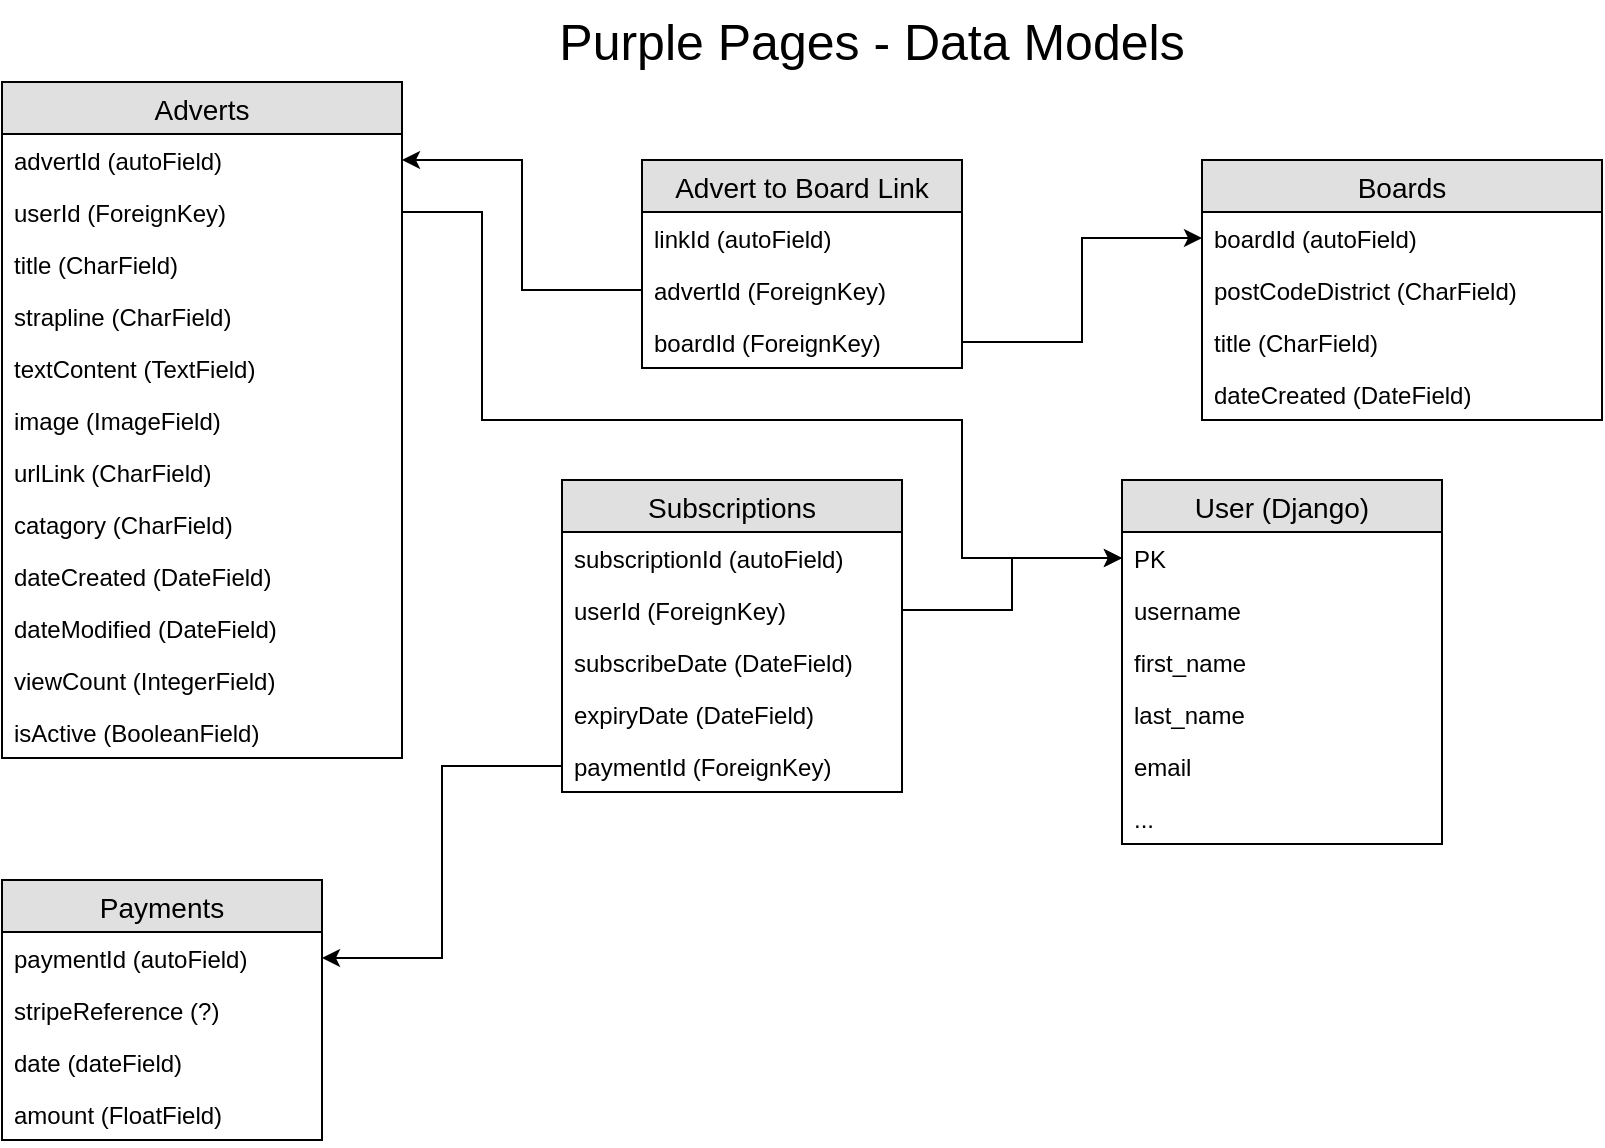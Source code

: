 <mxfile version="12.1.0" type="device" pages="1"><diagram name="Page-1" id="9f46799a-70d6-7492-0946-bef42562c5a5"><mxGraphModel dx="1408" dy="699" grid="1" gridSize="10" guides="1" tooltips="1" connect="1" arrows="1" fold="1" page="1" pageScale="1" pageWidth="1100" pageHeight="850" background="#ffffff" math="0" shadow="0"><root><mxCell id="0"/><mxCell id="1" parent="0"/><mxCell id="x0FNNcSRLUAwTUwbXs7Y-1" value="Purple Pages - Data Models" style="text;html=1;strokeColor=none;fillColor=none;align=center;verticalAlign=middle;whiteSpace=wrap;rounded=0;fontSize=25;" parent="1" vertex="1"><mxGeometry x="240" y="40" width="630" height="40" as="geometry"/></mxCell><mxCell id="x0FNNcSRLUAwTUwbXs7Y-2" value="Adverts" style="swimlane;fontStyle=0;childLayout=stackLayout;horizontal=1;startSize=26;fillColor=#e0e0e0;horizontalStack=0;resizeParent=1;resizeParentMax=0;resizeLast=0;collapsible=1;marginBottom=0;swimlaneFillColor=#ffffff;align=center;fontSize=14;" parent="1" vertex="1"><mxGeometry x="120" y="81" width="200" height="338" as="geometry"/></mxCell><mxCell id="x0FNNcSRLUAwTUwbXs7Y-27" value="advertId (autoField)" style="text;strokeColor=none;fillColor=none;spacingLeft=4;spacingRight=4;overflow=hidden;rotatable=0;points=[[0,0.5],[1,0.5]];portConstraint=eastwest;fontSize=12;" parent="x0FNNcSRLUAwTUwbXs7Y-2" vertex="1"><mxGeometry y="26" width="200" height="26" as="geometry"/></mxCell><mxCell id="x0FNNcSRLUAwTUwbXs7Y-28" value="userId (ForeignKey)" style="text;strokeColor=none;fillColor=none;spacingLeft=4;spacingRight=4;overflow=hidden;rotatable=0;points=[[0,0.5],[1,0.5]];portConstraint=eastwest;fontSize=12;" parent="x0FNNcSRLUAwTUwbXs7Y-2" vertex="1"><mxGeometry y="52" width="200" height="26" as="geometry"/></mxCell><mxCell id="x0FNNcSRLUAwTUwbXs7Y-29" value="title (CharField)" style="text;strokeColor=none;fillColor=none;spacingLeft=4;spacingRight=4;overflow=hidden;rotatable=0;points=[[0,0.5],[1,0.5]];portConstraint=eastwest;fontSize=12;" parent="x0FNNcSRLUAwTUwbXs7Y-2" vertex="1"><mxGeometry y="78" width="200" height="26" as="geometry"/></mxCell><mxCell id="x0FNNcSRLUAwTUwbXs7Y-30" value="strapline (CharField)" style="text;strokeColor=none;fillColor=none;spacingLeft=4;spacingRight=4;overflow=hidden;rotatable=0;points=[[0,0.5],[1,0.5]];portConstraint=eastwest;fontSize=12;" parent="x0FNNcSRLUAwTUwbXs7Y-2" vertex="1"><mxGeometry y="104" width="200" height="26" as="geometry"/></mxCell><mxCell id="x0FNNcSRLUAwTUwbXs7Y-31" value="textContent (TextField)" style="text;strokeColor=none;fillColor=none;spacingLeft=4;spacingRight=4;overflow=hidden;rotatable=0;points=[[0,0.5],[1,0.5]];portConstraint=eastwest;fontSize=12;" parent="x0FNNcSRLUAwTUwbXs7Y-2" vertex="1"><mxGeometry y="130" width="200" height="26" as="geometry"/></mxCell><mxCell id="x0FNNcSRLUAwTUwbXs7Y-32" value="image (ImageField)" style="text;strokeColor=none;fillColor=none;spacingLeft=4;spacingRight=4;overflow=hidden;rotatable=0;points=[[0,0.5],[1,0.5]];portConstraint=eastwest;fontSize=12;" parent="x0FNNcSRLUAwTUwbXs7Y-2" vertex="1"><mxGeometry y="156" width="200" height="26" as="geometry"/></mxCell><mxCell id="rTUUkc1Aizq4u08--pQl-1" value="urlLink (CharField)" style="text;strokeColor=none;fillColor=none;spacingLeft=4;spacingRight=4;overflow=hidden;rotatable=0;points=[[0,0.5],[1,0.5]];portConstraint=eastwest;fontSize=12;" vertex="1" parent="x0FNNcSRLUAwTUwbXs7Y-2"><mxGeometry y="182" width="200" height="26" as="geometry"/></mxCell><mxCell id="x0FNNcSRLUAwTUwbXs7Y-76" value="catagory (CharField)" style="text;strokeColor=none;fillColor=none;spacingLeft=4;spacingRight=4;overflow=hidden;rotatable=0;points=[[0,0.5],[1,0.5]];portConstraint=eastwest;fontSize=12;" parent="x0FNNcSRLUAwTUwbXs7Y-2" vertex="1"><mxGeometry y="208" width="200" height="26" as="geometry"/></mxCell><mxCell id="x0FNNcSRLUAwTUwbXs7Y-33" value="dateCreated (DateField)" style="text;strokeColor=none;fillColor=none;spacingLeft=4;spacingRight=4;overflow=hidden;rotatable=0;points=[[0,0.5],[1,0.5]];portConstraint=eastwest;fontSize=12;" parent="x0FNNcSRLUAwTUwbXs7Y-2" vertex="1"><mxGeometry y="234" width="200" height="26" as="geometry"/></mxCell><mxCell id="x0FNNcSRLUAwTUwbXs7Y-34" value="dateModified (DateField)" style="text;strokeColor=none;fillColor=none;spacingLeft=4;spacingRight=4;overflow=hidden;rotatable=0;points=[[0,0.5],[1,0.5]];portConstraint=eastwest;fontSize=12;" parent="x0FNNcSRLUAwTUwbXs7Y-2" vertex="1"><mxGeometry y="260" width="200" height="26" as="geometry"/></mxCell><mxCell id="x0FNNcSRLUAwTUwbXs7Y-35" value="viewCount (IntegerField)" style="text;strokeColor=none;fillColor=none;spacingLeft=4;spacingRight=4;overflow=hidden;rotatable=0;points=[[0,0.5],[1,0.5]];portConstraint=eastwest;fontSize=12;" parent="x0FNNcSRLUAwTUwbXs7Y-2" vertex="1"><mxGeometry y="286" width="200" height="26" as="geometry"/></mxCell><mxCell id="x0FNNcSRLUAwTUwbXs7Y-36" value="isActive (BooleanField)" style="text;strokeColor=none;fillColor=none;spacingLeft=4;spacingRight=4;overflow=hidden;rotatable=0;points=[[0,0.5],[1,0.5]];portConstraint=eastwest;fontSize=12;" parent="x0FNNcSRLUAwTUwbXs7Y-2" vertex="1"><mxGeometry y="312" width="200" height="26" as="geometry"/></mxCell><mxCell id="x0FNNcSRLUAwTUwbXs7Y-37" value="Boards" style="swimlane;fontStyle=0;childLayout=stackLayout;horizontal=1;startSize=26;fillColor=#e0e0e0;horizontalStack=0;resizeParent=1;resizeParentMax=0;resizeLast=0;collapsible=1;marginBottom=0;swimlaneFillColor=#ffffff;align=center;fontSize=14;" parent="1" vertex="1"><mxGeometry x="720" y="120" width="200" height="130" as="geometry"/></mxCell><mxCell id="x0FNNcSRLUAwTUwbXs7Y-38" value="boardId (autoField)" style="text;strokeColor=none;fillColor=none;spacingLeft=4;spacingRight=4;overflow=hidden;rotatable=0;points=[[0,0.5],[1,0.5]];portConstraint=eastwest;fontSize=12;" parent="x0FNNcSRLUAwTUwbXs7Y-37" vertex="1"><mxGeometry y="26" width="200" height="26" as="geometry"/></mxCell><mxCell id="x0FNNcSRLUAwTUwbXs7Y-39" value="postCodeDistrict (CharField)" style="text;strokeColor=none;fillColor=none;spacingLeft=4;spacingRight=4;overflow=hidden;rotatable=0;points=[[0,0.5],[1,0.5]];portConstraint=eastwest;fontSize=12;" parent="x0FNNcSRLUAwTUwbXs7Y-37" vertex="1"><mxGeometry y="52" width="200" height="26" as="geometry"/></mxCell><mxCell id="x0FNNcSRLUAwTUwbXs7Y-40" value="title (CharField)" style="text;strokeColor=none;fillColor=none;spacingLeft=4;spacingRight=4;overflow=hidden;rotatable=0;points=[[0,0.5],[1,0.5]];portConstraint=eastwest;fontSize=12;" parent="x0FNNcSRLUAwTUwbXs7Y-37" vertex="1"><mxGeometry y="78" width="200" height="26" as="geometry"/></mxCell><mxCell id="x0FNNcSRLUAwTUwbXs7Y-41" value="dateCreated (DateField)" style="text;strokeColor=none;fillColor=none;spacingLeft=4;spacingRight=4;overflow=hidden;rotatable=0;points=[[0,0.5],[1,0.5]];portConstraint=eastwest;fontSize=12;" parent="x0FNNcSRLUAwTUwbXs7Y-37" vertex="1"><mxGeometry y="104" width="200" height="26" as="geometry"/></mxCell><mxCell id="x0FNNcSRLUAwTUwbXs7Y-48" value="Advert to Board Link" style="swimlane;fontStyle=0;childLayout=stackLayout;horizontal=1;startSize=26;fillColor=#e0e0e0;horizontalStack=0;resizeParent=1;resizeParentMax=0;resizeLast=0;collapsible=1;marginBottom=0;swimlaneFillColor=#ffffff;align=center;fontSize=14;" parent="1" vertex="1"><mxGeometry x="440" y="120" width="160" height="104" as="geometry"/></mxCell><mxCell id="x0FNNcSRLUAwTUwbXs7Y-49" value="linkId (autoField)" style="text;strokeColor=none;fillColor=none;spacingLeft=4;spacingRight=4;overflow=hidden;rotatable=0;points=[[0,0.5],[1,0.5]];portConstraint=eastwest;fontSize=12;" parent="x0FNNcSRLUAwTUwbXs7Y-48" vertex="1"><mxGeometry y="26" width="160" height="26" as="geometry"/></mxCell><mxCell id="x0FNNcSRLUAwTUwbXs7Y-50" value="advertId (ForeignKey)" style="text;strokeColor=none;fillColor=none;spacingLeft=4;spacingRight=4;overflow=hidden;rotatable=0;points=[[0,0.5],[1,0.5]];portConstraint=eastwest;fontSize=12;" parent="x0FNNcSRLUAwTUwbXs7Y-48" vertex="1"><mxGeometry y="52" width="160" height="26" as="geometry"/></mxCell><mxCell id="x0FNNcSRLUAwTUwbXs7Y-51" value="boardId (ForeignKey)" style="text;strokeColor=none;fillColor=none;spacingLeft=4;spacingRight=4;overflow=hidden;rotatable=0;points=[[0,0.5],[1,0.5]];portConstraint=eastwest;fontSize=12;" parent="x0FNNcSRLUAwTUwbXs7Y-48" vertex="1"><mxGeometry y="78" width="160" height="26" as="geometry"/></mxCell><mxCell id="x0FNNcSRLUAwTUwbXs7Y-52" style="edgeStyle=orthogonalEdgeStyle;rounded=0;orthogonalLoop=1;jettySize=auto;html=1;entryX=1;entryY=0.5;entryDx=0;entryDy=0;fontSize=25;" parent="1" source="x0FNNcSRLUAwTUwbXs7Y-50" target="x0FNNcSRLUAwTUwbXs7Y-27" edge="1"><mxGeometry relative="1" as="geometry"/></mxCell><mxCell id="x0FNNcSRLUAwTUwbXs7Y-53" style="edgeStyle=orthogonalEdgeStyle;rounded=0;orthogonalLoop=1;jettySize=auto;html=1;entryX=0;entryY=0.5;entryDx=0;entryDy=0;fontSize=25;" parent="1" source="x0FNNcSRLUAwTUwbXs7Y-51" target="x0FNNcSRLUAwTUwbXs7Y-38" edge="1"><mxGeometry relative="1" as="geometry"/></mxCell><mxCell id="x0FNNcSRLUAwTUwbXs7Y-54" value="Subscriptions" style="swimlane;fontStyle=0;childLayout=stackLayout;horizontal=1;startSize=26;fillColor=#e0e0e0;horizontalStack=0;resizeParent=1;resizeParentMax=0;resizeLast=0;collapsible=1;marginBottom=0;swimlaneFillColor=#ffffff;align=center;fontSize=14;" parent="1" vertex="1"><mxGeometry x="400" y="280" width="170" height="156" as="geometry"/></mxCell><mxCell id="x0FNNcSRLUAwTUwbXs7Y-55" value="subscriptionId (autoField)" style="text;strokeColor=none;fillColor=none;spacingLeft=4;spacingRight=4;overflow=hidden;rotatable=0;points=[[0,0.5],[1,0.5]];portConstraint=eastwest;fontSize=12;" parent="x0FNNcSRLUAwTUwbXs7Y-54" vertex="1"><mxGeometry y="26" width="170" height="26" as="geometry"/></mxCell><mxCell id="x0FNNcSRLUAwTUwbXs7Y-56" value="userId (ForeignKey)" style="text;strokeColor=none;fillColor=none;spacingLeft=4;spacingRight=4;overflow=hidden;rotatable=0;points=[[0,0.5],[1,0.5]];portConstraint=eastwest;fontSize=12;" parent="x0FNNcSRLUAwTUwbXs7Y-54" vertex="1"><mxGeometry y="52" width="170" height="26" as="geometry"/></mxCell><mxCell id="x0FNNcSRLUAwTUwbXs7Y-58" value="subscribeDate (DateField)" style="text;strokeColor=none;fillColor=none;spacingLeft=4;spacingRight=4;overflow=hidden;rotatable=0;points=[[0,0.5],[1,0.5]];portConstraint=eastwest;fontSize=12;" parent="x0FNNcSRLUAwTUwbXs7Y-54" vertex="1"><mxGeometry y="78" width="170" height="26" as="geometry"/></mxCell><mxCell id="x0FNNcSRLUAwTUwbXs7Y-57" value="expiryDate (DateField)" style="text;strokeColor=none;fillColor=none;spacingLeft=4;spacingRight=4;overflow=hidden;rotatable=0;points=[[0,0.5],[1,0.5]];portConstraint=eastwest;fontSize=12;" parent="x0FNNcSRLUAwTUwbXs7Y-54" vertex="1"><mxGeometry y="104" width="170" height="26" as="geometry"/></mxCell><mxCell id="x0FNNcSRLUAwTUwbXs7Y-59" value="paymentId (ForeignKey)" style="text;strokeColor=none;fillColor=none;spacingLeft=4;spacingRight=4;overflow=hidden;rotatable=0;points=[[0,0.5],[1,0.5]];portConstraint=eastwest;fontSize=12;" parent="x0FNNcSRLUAwTUwbXs7Y-54" vertex="1"><mxGeometry y="130" width="170" height="26" as="geometry"/></mxCell><mxCell id="x0FNNcSRLUAwTUwbXs7Y-60" value="User (Django)" style="swimlane;fontStyle=0;childLayout=stackLayout;horizontal=1;startSize=26;fillColor=#e0e0e0;horizontalStack=0;resizeParent=1;resizeParentMax=0;resizeLast=0;collapsible=1;marginBottom=0;swimlaneFillColor=#ffffff;align=center;fontSize=14;" parent="1" vertex="1"><mxGeometry x="680" y="280" width="160" height="182" as="geometry"/></mxCell><mxCell id="x0FNNcSRLUAwTUwbXs7Y-61" value="PK" style="text;strokeColor=none;fillColor=none;spacingLeft=4;spacingRight=4;overflow=hidden;rotatable=0;points=[[0,0.5],[1,0.5]];portConstraint=eastwest;fontSize=12;" parent="x0FNNcSRLUAwTUwbXs7Y-60" vertex="1"><mxGeometry y="26" width="160" height="26" as="geometry"/></mxCell><mxCell id="x0FNNcSRLUAwTUwbXs7Y-62" value="username" style="text;strokeColor=none;fillColor=none;spacingLeft=4;spacingRight=4;overflow=hidden;rotatable=0;points=[[0,0.5],[1,0.5]];portConstraint=eastwest;fontSize=12;" parent="x0FNNcSRLUAwTUwbXs7Y-60" vertex="1"><mxGeometry y="52" width="160" height="26" as="geometry"/></mxCell><mxCell id="x0FNNcSRLUAwTUwbXs7Y-63" value="first_name" style="text;strokeColor=none;fillColor=none;spacingLeft=4;spacingRight=4;overflow=hidden;rotatable=0;points=[[0,0.5],[1,0.5]];portConstraint=eastwest;fontSize=12;" parent="x0FNNcSRLUAwTUwbXs7Y-60" vertex="1"><mxGeometry y="78" width="160" height="26" as="geometry"/></mxCell><mxCell id="x0FNNcSRLUAwTUwbXs7Y-64" value="last_name" style="text;strokeColor=none;fillColor=none;spacingLeft=4;spacingRight=4;overflow=hidden;rotatable=0;points=[[0,0.5],[1,0.5]];portConstraint=eastwest;fontSize=12;" parent="x0FNNcSRLUAwTUwbXs7Y-60" vertex="1"><mxGeometry y="104" width="160" height="26" as="geometry"/></mxCell><mxCell id="x0FNNcSRLUAwTUwbXs7Y-65" value="email" style="text;strokeColor=none;fillColor=none;spacingLeft=4;spacingRight=4;overflow=hidden;rotatable=0;points=[[0,0.5],[1,0.5]];portConstraint=eastwest;fontSize=12;" parent="x0FNNcSRLUAwTUwbXs7Y-60" vertex="1"><mxGeometry y="130" width="160" height="26" as="geometry"/></mxCell><mxCell id="x0FNNcSRLUAwTUwbXs7Y-66" value="..." style="text;strokeColor=none;fillColor=none;spacingLeft=4;spacingRight=4;overflow=hidden;rotatable=0;points=[[0,0.5],[1,0.5]];portConstraint=eastwest;fontSize=12;" parent="x0FNNcSRLUAwTUwbXs7Y-60" vertex="1"><mxGeometry y="156" width="160" height="26" as="geometry"/></mxCell><mxCell id="x0FNNcSRLUAwTUwbXs7Y-68" style="edgeStyle=orthogonalEdgeStyle;rounded=0;orthogonalLoop=1;jettySize=auto;html=1;exitX=1;exitY=0.5;exitDx=0;exitDy=0;entryX=0;entryY=0.5;entryDx=0;entryDy=0;fontSize=25;" parent="1" source="x0FNNcSRLUAwTUwbXs7Y-56" target="x0FNNcSRLUAwTUwbXs7Y-61" edge="1"><mxGeometry relative="1" as="geometry"/></mxCell><mxCell id="x0FNNcSRLUAwTUwbXs7Y-69" style="edgeStyle=orthogonalEdgeStyle;rounded=0;orthogonalLoop=1;jettySize=auto;html=1;exitX=1;exitY=0.5;exitDx=0;exitDy=0;fontSize=25;" parent="1" source="x0FNNcSRLUAwTUwbXs7Y-28" target="x0FNNcSRLUAwTUwbXs7Y-61" edge="1"><mxGeometry relative="1" as="geometry"><Array as="points"><mxPoint x="360" y="146"/><mxPoint x="360" y="250"/><mxPoint x="600" y="250"/><mxPoint x="600" y="319"/></Array></mxGeometry></mxCell><mxCell id="x0FNNcSRLUAwTUwbXs7Y-70" value="Payments" style="swimlane;fontStyle=0;childLayout=stackLayout;horizontal=1;startSize=26;fillColor=#e0e0e0;horizontalStack=0;resizeParent=1;resizeParentMax=0;resizeLast=0;collapsible=1;marginBottom=0;swimlaneFillColor=#ffffff;align=center;fontSize=14;" parent="1" vertex="1"><mxGeometry x="120" y="480" width="160" height="130" as="geometry"/></mxCell><mxCell id="x0FNNcSRLUAwTUwbXs7Y-71" value="paymentId (autoField)" style="text;strokeColor=none;fillColor=none;spacingLeft=4;spacingRight=4;overflow=hidden;rotatable=0;points=[[0,0.5],[1,0.5]];portConstraint=eastwest;fontSize=12;" parent="x0FNNcSRLUAwTUwbXs7Y-70" vertex="1"><mxGeometry y="26" width="160" height="26" as="geometry"/></mxCell><mxCell id="x0FNNcSRLUAwTUwbXs7Y-72" value="stripeReference (?)" style="text;strokeColor=none;fillColor=none;spacingLeft=4;spacingRight=4;overflow=hidden;rotatable=0;points=[[0,0.5],[1,0.5]];portConstraint=eastwest;fontSize=12;" parent="x0FNNcSRLUAwTUwbXs7Y-70" vertex="1"><mxGeometry y="52" width="160" height="26" as="geometry"/></mxCell><mxCell id="x0FNNcSRLUAwTUwbXs7Y-73" value="date (dateField)" style="text;strokeColor=none;fillColor=none;spacingLeft=4;spacingRight=4;overflow=hidden;rotatable=0;points=[[0,0.5],[1,0.5]];portConstraint=eastwest;fontSize=12;" parent="x0FNNcSRLUAwTUwbXs7Y-70" vertex="1"><mxGeometry y="78" width="160" height="26" as="geometry"/></mxCell><mxCell id="x0FNNcSRLUAwTUwbXs7Y-74" value="amount (FloatField)" style="text;strokeColor=none;fillColor=none;spacingLeft=4;spacingRight=4;overflow=hidden;rotatable=0;points=[[0,0.5],[1,0.5]];portConstraint=eastwest;fontSize=12;" parent="x0FNNcSRLUAwTUwbXs7Y-70" vertex="1"><mxGeometry y="104" width="160" height="26" as="geometry"/></mxCell><mxCell id="x0FNNcSRLUAwTUwbXs7Y-75" style="edgeStyle=orthogonalEdgeStyle;rounded=0;orthogonalLoop=1;jettySize=auto;html=1;entryX=1;entryY=0.5;entryDx=0;entryDy=0;fontSize=25;" parent="1" source="x0FNNcSRLUAwTUwbXs7Y-59" target="x0FNNcSRLUAwTUwbXs7Y-71" edge="1"><mxGeometry relative="1" as="geometry"/></mxCell></root></mxGraphModel></diagram></mxfile>